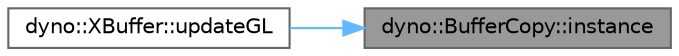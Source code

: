 digraph "dyno::BufferCopy::instance"
{
 // LATEX_PDF_SIZE
  bgcolor="transparent";
  edge [fontname=Helvetica,fontsize=10,labelfontname=Helvetica,labelfontsize=10];
  node [fontname=Helvetica,fontsize=10,shape=box,height=0.2,width=0.4];
  rankdir="RL";
  Node1 [id="Node000001",label="dyno::BufferCopy::instance",height=0.2,width=0.4,color="gray40", fillcolor="grey60", style="filled", fontcolor="black",tooltip=" "];
  Node1 -> Node2 [id="edge1_Node000001_Node000002",dir="back",color="steelblue1",style="solid",tooltip=" "];
  Node2 [id="Node000002",label="dyno::XBuffer::updateGL",height=0.2,width=0.4,color="grey40", fillcolor="white", style="filled",URL="$classdyno_1_1_x_buffer.html#a2fbb1957d15df59ecb72136efebf8f6c",tooltip=" "];
}
